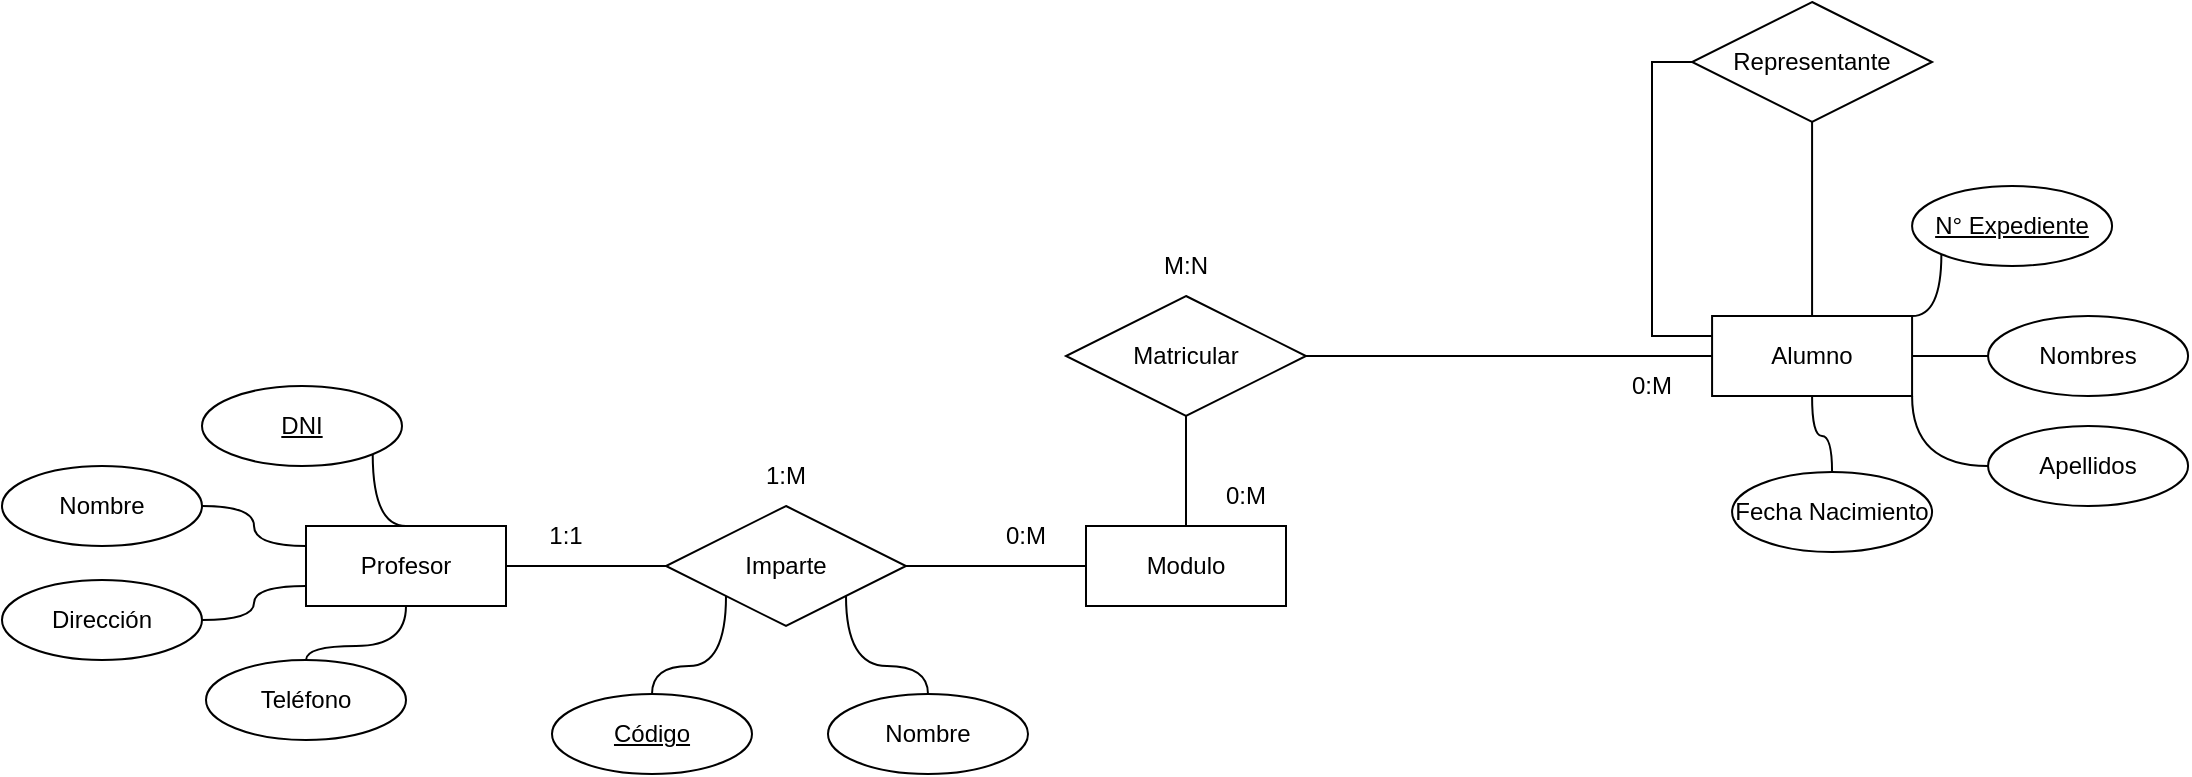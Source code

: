<mxfile version="22.0.6" type="github">
  <diagram id="R2lEEEUBdFMjLlhIrx00" name="Page-1">
    <mxGraphModel dx="1639" dy="938" grid="0" gridSize="10" guides="1" tooltips="1" connect="1" arrows="1" fold="1" page="0" pageScale="1" pageWidth="850" pageHeight="1100" math="0" shadow="0" extFonts="Permanent Marker^https://fonts.googleapis.com/css?family=Permanent+Marker">
      <root>
        <mxCell id="0" />
        <mxCell id="1" parent="0" />
        <mxCell id="Eyg_COdOIiClmGqTsV9A-8" style="edgeStyle=orthogonalEdgeStyle;rounded=0;orthogonalLoop=1;jettySize=auto;html=1;endArrow=none;endFill=0;" edge="1" parent="1" source="Eyg_COdOIiClmGqTsV9A-1" target="Eyg_COdOIiClmGqTsV9A-4">
          <mxGeometry relative="1" as="geometry" />
        </mxCell>
        <mxCell id="Eyg_COdOIiClmGqTsV9A-18" style="edgeStyle=orthogonalEdgeStyle;rounded=0;orthogonalLoop=1;jettySize=auto;html=1;exitX=1;exitY=0.5;exitDx=0;exitDy=0;endArrow=none;endFill=0;" edge="1" parent="1" source="Eyg_COdOIiClmGqTsV9A-3" target="Eyg_COdOIiClmGqTsV9A-6">
          <mxGeometry relative="1" as="geometry" />
        </mxCell>
        <mxCell id="Eyg_COdOIiClmGqTsV9A-33" style="edgeStyle=orthogonalEdgeStyle;rounded=0;orthogonalLoop=1;jettySize=auto;html=1;exitX=0.5;exitY=0;exitDx=0;exitDy=0;entryX=1;entryY=1;entryDx=0;entryDy=0;curved=1;endArrow=none;endFill=0;" edge="1" parent="1" source="Eyg_COdOIiClmGqTsV9A-3" target="Eyg_COdOIiClmGqTsV9A-28">
          <mxGeometry relative="1" as="geometry" />
        </mxCell>
        <mxCell id="Eyg_COdOIiClmGqTsV9A-34" style="edgeStyle=orthogonalEdgeStyle;rounded=0;orthogonalLoop=1;jettySize=auto;html=1;exitX=0;exitY=0.25;exitDx=0;exitDy=0;curved=1;endArrow=none;endFill=0;" edge="1" parent="1" source="Eyg_COdOIiClmGqTsV9A-3" target="Eyg_COdOIiClmGqTsV9A-30">
          <mxGeometry relative="1" as="geometry" />
        </mxCell>
        <mxCell id="Eyg_COdOIiClmGqTsV9A-35" style="edgeStyle=orthogonalEdgeStyle;rounded=0;orthogonalLoop=1;jettySize=auto;html=1;exitX=0;exitY=0.75;exitDx=0;exitDy=0;endArrow=none;endFill=0;curved=1;" edge="1" parent="1" source="Eyg_COdOIiClmGqTsV9A-3" target="Eyg_COdOIiClmGqTsV9A-27">
          <mxGeometry relative="1" as="geometry" />
        </mxCell>
        <mxCell id="Eyg_COdOIiClmGqTsV9A-36" style="edgeStyle=orthogonalEdgeStyle;rounded=0;orthogonalLoop=1;jettySize=auto;html=1;exitX=0.5;exitY=1;exitDx=0;exitDy=0;endArrow=none;endFill=0;curved=1;" edge="1" parent="1" source="Eyg_COdOIiClmGqTsV9A-3" target="Eyg_COdOIiClmGqTsV9A-32">
          <mxGeometry relative="1" as="geometry" />
        </mxCell>
        <mxCell id="Eyg_COdOIiClmGqTsV9A-3" value="Profesor" style="whiteSpace=wrap;html=1;align=center;" vertex="1" parent="1">
          <mxGeometry x="210" y="390" width="100" height="40" as="geometry" />
        </mxCell>
        <mxCell id="Eyg_COdOIiClmGqTsV9A-9" style="edgeStyle=orthogonalEdgeStyle;rounded=0;orthogonalLoop=1;jettySize=auto;html=1;endArrow=none;endFill=0;" edge="1" parent="1" source="Eyg_COdOIiClmGqTsV9A-4" target="Eyg_COdOIiClmGqTsV9A-2">
          <mxGeometry relative="1" as="geometry" />
        </mxCell>
        <mxCell id="Eyg_COdOIiClmGqTsV9A-21" style="edgeStyle=orthogonalEdgeStyle;rounded=0;orthogonalLoop=1;jettySize=auto;html=1;exitX=0.5;exitY=1;exitDx=0;exitDy=0;entryX=0.5;entryY=0;entryDx=0;entryDy=0;endArrow=none;endFill=0;" edge="1" parent="1" source="Eyg_COdOIiClmGqTsV9A-5" target="Eyg_COdOIiClmGqTsV9A-1">
          <mxGeometry relative="1" as="geometry" />
        </mxCell>
        <mxCell id="Eyg_COdOIiClmGqTsV9A-22" style="edgeStyle=orthogonalEdgeStyle;rounded=0;orthogonalLoop=1;jettySize=auto;html=1;exitX=0;exitY=0.5;exitDx=0;exitDy=0;entryX=0;entryY=0.25;entryDx=0;entryDy=0;endArrow=none;endFill=0;" edge="1" parent="1" source="Eyg_COdOIiClmGqTsV9A-5" target="Eyg_COdOIiClmGqTsV9A-1">
          <mxGeometry relative="1" as="geometry" />
        </mxCell>
        <mxCell id="Eyg_COdOIiClmGqTsV9A-5" value="Representante" style="shape=rhombus;perimeter=rhombusPerimeter;whiteSpace=wrap;html=1;align=center;" vertex="1" parent="1">
          <mxGeometry x="903.04" y="128" width="120" height="60" as="geometry" />
        </mxCell>
        <mxCell id="Eyg_COdOIiClmGqTsV9A-12" value="" style="group" vertex="1" connectable="0" parent="1">
          <mxGeometry x="590" y="245" width="120" height="90" as="geometry" />
        </mxCell>
        <mxCell id="Eyg_COdOIiClmGqTsV9A-4" value="Matricular" style="shape=rhombus;perimeter=rhombusPerimeter;whiteSpace=wrap;html=1;align=center;" vertex="1" parent="Eyg_COdOIiClmGqTsV9A-12">
          <mxGeometry y="30" width="120" height="60" as="geometry" />
        </mxCell>
        <mxCell id="Eyg_COdOIiClmGqTsV9A-11" value="M:N" style="text;html=1;strokeColor=none;fillColor=none;align=center;verticalAlign=middle;whiteSpace=wrap;rounded=0;" vertex="1" parent="Eyg_COdOIiClmGqTsV9A-12">
          <mxGeometry x="30" width="60" height="30" as="geometry" />
        </mxCell>
        <mxCell id="Eyg_COdOIiClmGqTsV9A-41" style="edgeStyle=orthogonalEdgeStyle;curved=1;rounded=0;orthogonalLoop=1;jettySize=auto;html=1;exitX=1;exitY=0;exitDx=0;exitDy=0;endArrow=none;endFill=0;entryX=0;entryY=1;entryDx=0;entryDy=0;" edge="1" parent="1" source="Eyg_COdOIiClmGqTsV9A-1" target="Eyg_COdOIiClmGqTsV9A-40">
          <mxGeometry relative="1" as="geometry" />
        </mxCell>
        <mxCell id="Eyg_COdOIiClmGqTsV9A-42" style="edgeStyle=orthogonalEdgeStyle;curved=1;rounded=0;orthogonalLoop=1;jettySize=auto;html=1;exitX=1;exitY=0.5;exitDx=0;exitDy=0;endArrow=none;endFill=0;" edge="1" parent="1" source="Eyg_COdOIiClmGqTsV9A-1" target="Eyg_COdOIiClmGqTsV9A-39">
          <mxGeometry relative="1" as="geometry" />
        </mxCell>
        <mxCell id="Eyg_COdOIiClmGqTsV9A-43" style="edgeStyle=orthogonalEdgeStyle;curved=1;rounded=0;orthogonalLoop=1;jettySize=auto;html=1;exitX=1;exitY=1;exitDx=0;exitDy=0;entryX=0;entryY=0.5;entryDx=0;entryDy=0;endArrow=none;endFill=0;" edge="1" parent="1" source="Eyg_COdOIiClmGqTsV9A-1" target="Eyg_COdOIiClmGqTsV9A-38">
          <mxGeometry relative="1" as="geometry" />
        </mxCell>
        <mxCell id="Eyg_COdOIiClmGqTsV9A-45" style="edgeStyle=orthogonalEdgeStyle;curved=1;rounded=0;orthogonalLoop=1;jettySize=auto;html=1;exitX=0.5;exitY=1;exitDx=0;exitDy=0;endArrow=none;endFill=0;" edge="1" parent="1" source="Eyg_COdOIiClmGqTsV9A-1" target="Eyg_COdOIiClmGqTsV9A-37">
          <mxGeometry relative="1" as="geometry" />
        </mxCell>
        <mxCell id="Eyg_COdOIiClmGqTsV9A-1" value="Alumno" style="whiteSpace=wrap;html=1;align=center;" vertex="1" parent="1">
          <mxGeometry x="913.04" y="285" width="100" height="40" as="geometry" />
        </mxCell>
        <mxCell id="Eyg_COdOIiClmGqTsV9A-16" value="" style="group" vertex="1" connectable="0" parent="1">
          <mxGeometry x="540" y="380" width="160" height="50" as="geometry" />
        </mxCell>
        <mxCell id="Eyg_COdOIiClmGqTsV9A-2" value="Modulo" style="whiteSpace=wrap;html=1;align=center;" vertex="1" parent="Eyg_COdOIiClmGqTsV9A-16">
          <mxGeometry x="60" y="10" width="100" height="40" as="geometry" />
        </mxCell>
        <mxCell id="Eyg_COdOIiClmGqTsV9A-50" value="0:M" style="text;html=1;strokeColor=none;fillColor=none;align=center;verticalAlign=middle;whiteSpace=wrap;rounded=0;" vertex="1" parent="Eyg_COdOIiClmGqTsV9A-16">
          <mxGeometry width="60" height="30" as="geometry" />
        </mxCell>
        <mxCell id="Eyg_COdOIiClmGqTsV9A-19" style="edgeStyle=orthogonalEdgeStyle;rounded=0;orthogonalLoop=1;jettySize=auto;html=1;exitX=0;exitY=0.5;exitDx=0;exitDy=0;endArrow=none;endFill=0;" edge="1" parent="1" source="Eyg_COdOIiClmGqTsV9A-2" target="Eyg_COdOIiClmGqTsV9A-6">
          <mxGeometry relative="1" as="geometry" />
        </mxCell>
        <mxCell id="Eyg_COdOIiClmGqTsV9A-26" value="" style="group" vertex="1" connectable="0" parent="1">
          <mxGeometry x="390" y="350" width="120" height="90" as="geometry" />
        </mxCell>
        <mxCell id="Eyg_COdOIiClmGqTsV9A-6" value="Imparte" style="shape=rhombus;perimeter=rhombusPerimeter;whiteSpace=wrap;html=1;align=center;" vertex="1" parent="Eyg_COdOIiClmGqTsV9A-26">
          <mxGeometry y="30" width="120" height="60" as="geometry" />
        </mxCell>
        <mxCell id="Eyg_COdOIiClmGqTsV9A-25" value="1:M" style="text;html=1;strokeColor=none;fillColor=none;align=center;verticalAlign=middle;whiteSpace=wrap;rounded=0;" vertex="1" parent="Eyg_COdOIiClmGqTsV9A-26">
          <mxGeometry x="30" width="60" height="30" as="geometry" />
        </mxCell>
        <mxCell id="Eyg_COdOIiClmGqTsV9A-27" value="Dirección" style="ellipse;whiteSpace=wrap;html=1;align=center;" vertex="1" parent="1">
          <mxGeometry x="58" y="417" width="100" height="40" as="geometry" />
        </mxCell>
        <mxCell id="Eyg_COdOIiClmGqTsV9A-28" value="DNI" style="ellipse;whiteSpace=wrap;html=1;align=center;fontStyle=4;" vertex="1" parent="1">
          <mxGeometry x="158" y="320" width="100" height="40" as="geometry" />
        </mxCell>
        <mxCell id="Eyg_COdOIiClmGqTsV9A-30" value="Nombre" style="ellipse;whiteSpace=wrap;html=1;align=center;" vertex="1" parent="1">
          <mxGeometry x="58" y="360" width="100" height="40" as="geometry" />
        </mxCell>
        <mxCell id="Eyg_COdOIiClmGqTsV9A-32" value="Teléfono" style="ellipse;whiteSpace=wrap;html=1;align=center;" vertex="1" parent="1">
          <mxGeometry x="160" y="457" width="100" height="40" as="geometry" />
        </mxCell>
        <mxCell id="Eyg_COdOIiClmGqTsV9A-37" value="Fecha Nacimiento" style="ellipse;whiteSpace=wrap;html=1;align=center;" vertex="1" parent="1">
          <mxGeometry x="923.04" y="363" width="100" height="40" as="geometry" />
        </mxCell>
        <mxCell id="Eyg_COdOIiClmGqTsV9A-38" value="Apellidos" style="ellipse;whiteSpace=wrap;html=1;align=center;" vertex="1" parent="1">
          <mxGeometry x="1051.04" y="340" width="100" height="40" as="geometry" />
        </mxCell>
        <mxCell id="Eyg_COdOIiClmGqTsV9A-39" value="Nombres" style="ellipse;whiteSpace=wrap;html=1;align=center;" vertex="1" parent="1">
          <mxGeometry x="1051.04" y="285" width="100" height="40" as="geometry" />
        </mxCell>
        <mxCell id="Eyg_COdOIiClmGqTsV9A-40" value="N° Expediente" style="ellipse;whiteSpace=wrap;html=1;align=center;fontStyle=4;" vertex="1" parent="1">
          <mxGeometry x="1013.04" y="220" width="100" height="40" as="geometry" />
        </mxCell>
        <mxCell id="Eyg_COdOIiClmGqTsV9A-46" value="Código" style="ellipse;whiteSpace=wrap;html=1;align=center;fontStyle=4;" vertex="1" parent="1">
          <mxGeometry x="333" y="474" width="100" height="40" as="geometry" />
        </mxCell>
        <mxCell id="Eyg_COdOIiClmGqTsV9A-47" value="Nombre" style="ellipse;whiteSpace=wrap;html=1;align=center;" vertex="1" parent="1">
          <mxGeometry x="471" y="474" width="100" height="40" as="geometry" />
        </mxCell>
        <mxCell id="Eyg_COdOIiClmGqTsV9A-48" value="0:M" style="text;html=1;strokeColor=none;fillColor=none;align=center;verticalAlign=middle;whiteSpace=wrap;rounded=0;" vertex="1" parent="1">
          <mxGeometry x="853.04" y="305" width="60" height="30" as="geometry" />
        </mxCell>
        <mxCell id="Eyg_COdOIiClmGqTsV9A-49" value="0:M" style="text;html=1;strokeColor=none;fillColor=none;align=center;verticalAlign=middle;whiteSpace=wrap;rounded=0;" vertex="1" parent="1">
          <mxGeometry x="650" y="360" width="60" height="30" as="geometry" />
        </mxCell>
        <mxCell id="Eyg_COdOIiClmGqTsV9A-51" value="1:1" style="text;html=1;strokeColor=none;fillColor=none;align=center;verticalAlign=middle;whiteSpace=wrap;rounded=0;" vertex="1" parent="1">
          <mxGeometry x="310" y="380" width="60" height="30" as="geometry" />
        </mxCell>
        <mxCell id="Eyg_COdOIiClmGqTsV9A-52" style="edgeStyle=orthogonalEdgeStyle;curved=1;rounded=0;orthogonalLoop=1;jettySize=auto;html=1;exitX=0;exitY=1;exitDx=0;exitDy=0;endArrow=none;endFill=0;" edge="1" parent="1" source="Eyg_COdOIiClmGqTsV9A-6" target="Eyg_COdOIiClmGqTsV9A-46">
          <mxGeometry relative="1" as="geometry" />
        </mxCell>
        <mxCell id="Eyg_COdOIiClmGqTsV9A-54" style="edgeStyle=orthogonalEdgeStyle;curved=1;rounded=0;orthogonalLoop=1;jettySize=auto;html=1;exitX=1;exitY=1;exitDx=0;exitDy=0;endArrow=none;endFill=0;" edge="1" parent="1" source="Eyg_COdOIiClmGqTsV9A-6" target="Eyg_COdOIiClmGqTsV9A-47">
          <mxGeometry relative="1" as="geometry" />
        </mxCell>
      </root>
    </mxGraphModel>
  </diagram>
</mxfile>
